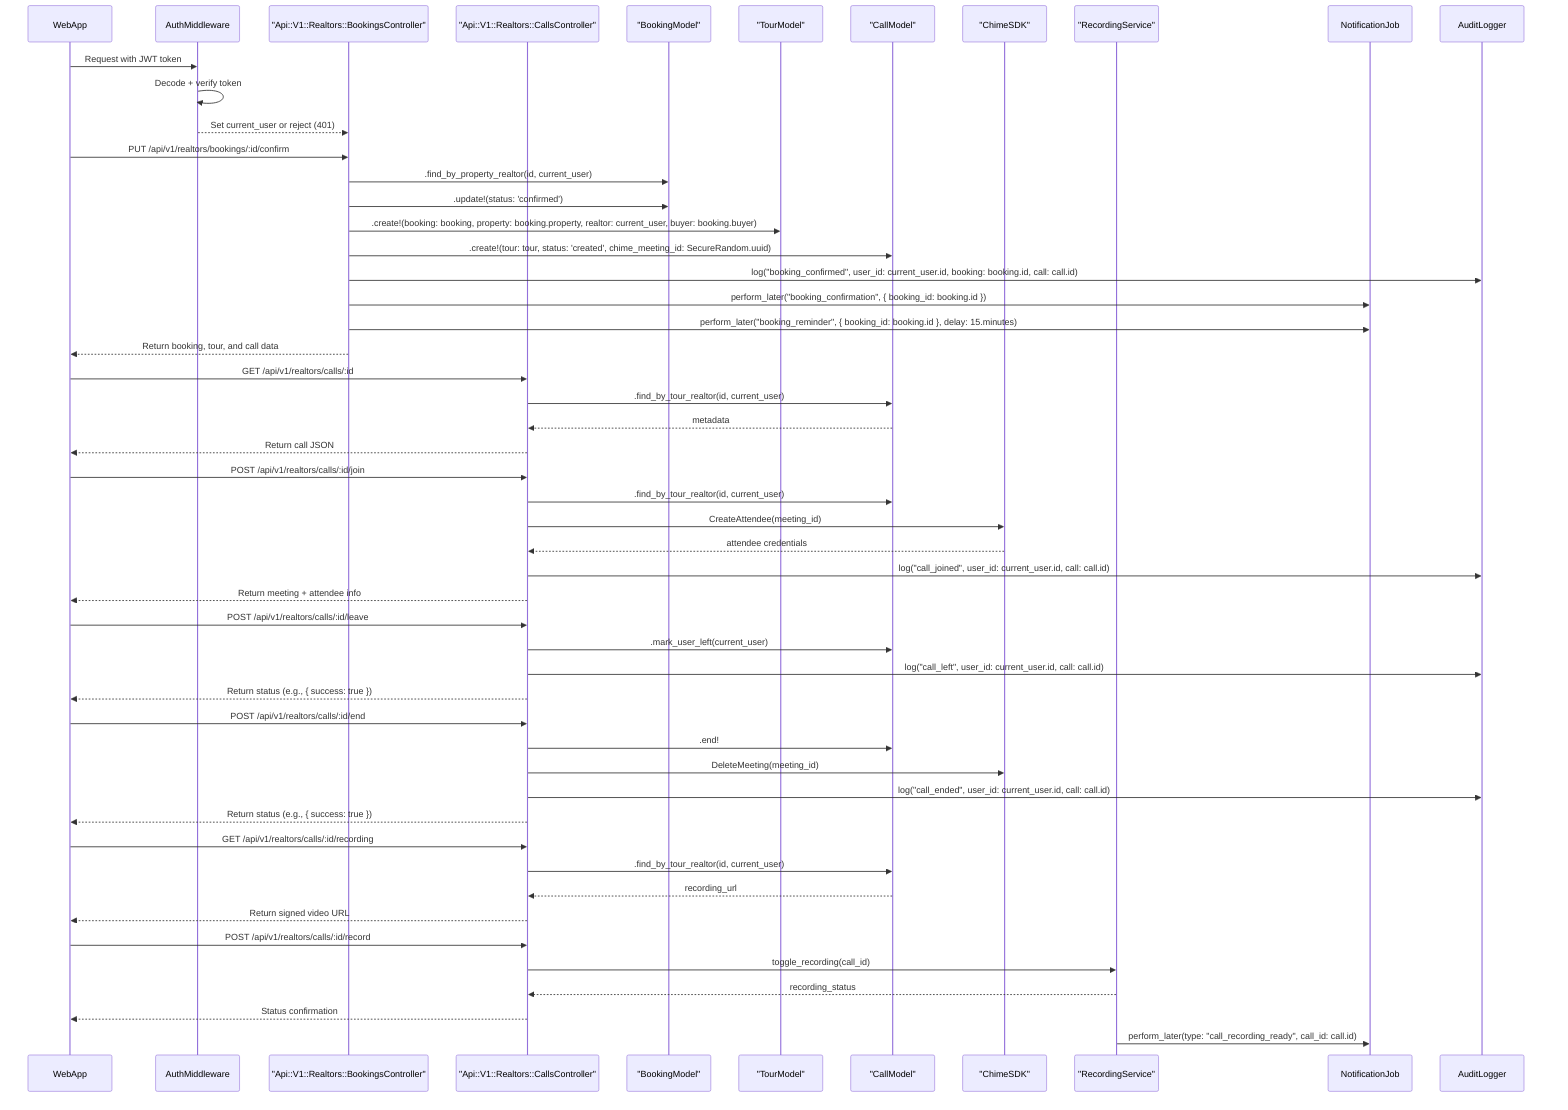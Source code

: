 sequenceDiagram
    participant WebApp
    participant Auth as AuthMiddleware
    participant BC as "Api::V1::Realtors::BookingsController"
    participant CC as "Api::V1::Realtors::CallsController"
    participant Booking as "BookingModel"
    participant Tour as "TourModel"
    participant Call as "CallModel"
    participant Chime as "ChimeSDK"
    participant Recorder as "RecordingService"
    participant NotificationJob
    participant AuditLogger

    %% Auth check
    WebApp->>Auth: Request with JWT token
    Auth->>Auth: Decode + verify token
    Auth-->>BC: Set current_user or reject (401)

    %% Booking confirmation (creates call)
    WebApp->>BC: PUT /api/v1/realtors/bookings/:id/confirm
    BC->>Booking: .find_by_property_realtor(id, current_user)
    BC->>Booking: .update!(status: 'confirmed')
    BC->>Tour: .create!(booking: booking, property: booking.property, realtor: current_user, buyer: booking.buyer)
    BC->>Call: .create!(tour: tour, status: 'created', chime_meeting_id: SecureRandom.uuid)
    BC->>AuditLogger: log("booking_confirmed", user_id: current_user.id, booking: booking.id, call: call.id)
    BC->>NotificationJob: perform_later("booking_confirmation", { booking_id: booking.id })
    BC->>NotificationJob: perform_later("booking_reminder", { booking_id: booking.id }, delay: 15.minutes)
    BC-->>WebApp: Return booking, tour, and call data

    %% Get call details (after confirmation)
    WebApp->>CC: GET /api/v1/realtors/calls/:id
    CC->>Call: .find_by_tour_realtor(id, current_user)
    Call-->>CC: metadata
    CC-->>WebApp: Return call JSON

    %% Join call
    WebApp->>CC: POST /api/v1/realtors/calls/:id/join
    CC->>Call: .find_by_tour_realtor(id, current_user)
    CC->>Chime: CreateAttendee(meeting_id)
    Chime-->>CC: attendee credentials
    CC->>AuditLogger: log("call_joined", user_id: current_user.id, call: call.id)
    CC-->>WebApp: Return meeting + attendee info

    %% Leave call
    WebApp->>CC: POST /api/v1/realtors/calls/:id/leave
    CC->>Call: .mark_user_left(current_user)
    CC->>AuditLogger: log("call_left", user_id: current_user.id, call: call.id)
    CC-->>WebApp: Return status (e.g., { success: true })

    %% End call
    WebApp->>CC: POST /api/v1/realtors/calls/:id/end
    CC->>Call: .end!
    CC->>Chime: DeleteMeeting(meeting_id)
    CC->>AuditLogger: log("call_ended", user_id: current_user.id, call: call.id)
    CC-->>WebApp: Return status (e.g., { success: true })

    %% Get call recording
    WebApp->>CC: GET /api/v1/realtors/calls/:id/recording
    CC->>Call: .find_by_tour_realtor(id, current_user)
    Call-->>CC: recording_url
    CC-->>WebApp: Return signed video URL

    %% Start/Stop call recording
    WebApp->>CC: POST /api/v1/realtors/calls/:id/record
    CC->>Recorder: toggle_recording(call_id)
    Recorder-->>CC: recording_status
    CC-->>WebApp: Status confirmation

    %% Optional email notification after recording
    Recorder->>NotificationJob: perform_later(type: "call_recording_ready", call_id: call.id)